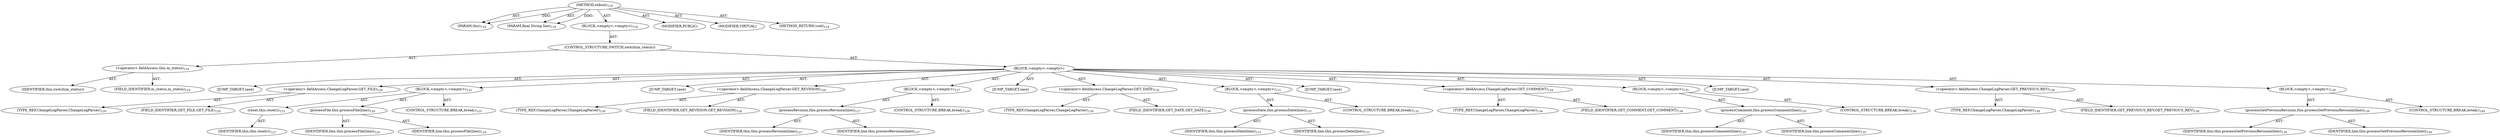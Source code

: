 digraph "stdout" {  
"111669149697" [label = <(METHOD,stdout)<SUB>118</SUB>> ]
"115964116992" [label = <(PARAM,this)<SUB>118</SUB>> ]
"115964116997" [label = <(PARAM,final String line)<SUB>118</SUB>> ]
"25769803778" [label = <(BLOCK,&lt;empty&gt;,&lt;empty&gt;)<SUB>118</SUB>> ]
"47244640257" [label = <(CONTROL_STRUCTURE,SWITCH,switch(m_status))> ]
"30064771086" [label = <(&lt;operator&gt;.fieldAccess,this.m_status)<SUB>119</SUB>> ]
"68719476755" [label = <(IDENTIFIER,this,switch(m_status))> ]
"55834574850" [label = <(FIELD_IDENTIFIER,m_status,m_status)<SUB>119</SUB>> ]
"25769803779" [label = <(BLOCK,&lt;empty&gt;,&lt;empty&gt;)> ]
"81604378624" [label = <(JUMP_TARGET,case)> ]
"30064771087" [label = <(&lt;operator&gt;.fieldAccess,ChangeLogParser.GET_FILE)<SUB>120</SUB>> ]
"180388626433" [label = <(TYPE_REF,ChangeLogParser,ChangeLogParser)<SUB>120</SUB>> ]
"55834574851" [label = <(FIELD_IDENTIFIER,GET_FILE,GET_FILE)<SUB>120</SUB>> ]
"25769803780" [label = <(BLOCK,&lt;empty&gt;,&lt;empty&gt;)<SUB>123</SUB>> ]
"30064771088" [label = <(reset,this.reset())<SUB>123</SUB>> ]
"68719476736" [label = <(IDENTIFIER,this,this.reset())<SUB>123</SUB>> ]
"30064771089" [label = <(processFile,this.processFile(line))<SUB>124</SUB>> ]
"68719476737" [label = <(IDENTIFIER,this,this.processFile(line))<SUB>124</SUB>> ]
"68719476756" [label = <(IDENTIFIER,line,this.processFile(line))<SUB>124</SUB>> ]
"47244640258" [label = <(CONTROL_STRUCTURE,BREAK,break;)<SUB>125</SUB>> ]
"81604378625" [label = <(JUMP_TARGET,case)> ]
"30064771090" [label = <(&lt;operator&gt;.fieldAccess,ChangeLogParser.GET_REVISION)<SUB>126</SUB>> ]
"180388626434" [label = <(TYPE_REF,ChangeLogParser,ChangeLogParser)<SUB>126</SUB>> ]
"55834574852" [label = <(FIELD_IDENTIFIER,GET_REVISION,GET_REVISION)<SUB>126</SUB>> ]
"25769803781" [label = <(BLOCK,&lt;empty&gt;,&lt;empty&gt;)<SUB>127</SUB>> ]
"30064771091" [label = <(processRevision,this.processRevision(line))<SUB>127</SUB>> ]
"68719476738" [label = <(IDENTIFIER,this,this.processRevision(line))<SUB>127</SUB>> ]
"68719476757" [label = <(IDENTIFIER,line,this.processRevision(line))<SUB>127</SUB>> ]
"47244640259" [label = <(CONTROL_STRUCTURE,BREAK,break;)<SUB>128</SUB>> ]
"81604378626" [label = <(JUMP_TARGET,case)> ]
"30064771092" [label = <(&lt;operator&gt;.fieldAccess,ChangeLogParser.GET_DATE)<SUB>130</SUB>> ]
"180388626435" [label = <(TYPE_REF,ChangeLogParser,ChangeLogParser)<SUB>130</SUB>> ]
"55834574853" [label = <(FIELD_IDENTIFIER,GET_DATE,GET_DATE)<SUB>130</SUB>> ]
"25769803782" [label = <(BLOCK,&lt;empty&gt;,&lt;empty&gt;)<SUB>131</SUB>> ]
"30064771093" [label = <(processDate,this.processDate(line))<SUB>131</SUB>> ]
"68719476739" [label = <(IDENTIFIER,this,this.processDate(line))<SUB>131</SUB>> ]
"68719476758" [label = <(IDENTIFIER,line,this.processDate(line))<SUB>131</SUB>> ]
"47244640260" [label = <(CONTROL_STRUCTURE,BREAK,break;)<SUB>132</SUB>> ]
"81604378627" [label = <(JUMP_TARGET,case)> ]
"30064771094" [label = <(&lt;operator&gt;.fieldAccess,ChangeLogParser.GET_COMMENT)<SUB>134</SUB>> ]
"180388626436" [label = <(TYPE_REF,ChangeLogParser,ChangeLogParser)<SUB>134</SUB>> ]
"55834574854" [label = <(FIELD_IDENTIFIER,GET_COMMENT,GET_COMMENT)<SUB>134</SUB>> ]
"25769803783" [label = <(BLOCK,&lt;empty&gt;,&lt;empty&gt;)<SUB>135</SUB>> ]
"30064771095" [label = <(processComment,this.processComment(line))<SUB>135</SUB>> ]
"68719476740" [label = <(IDENTIFIER,this,this.processComment(line))<SUB>135</SUB>> ]
"68719476759" [label = <(IDENTIFIER,line,this.processComment(line))<SUB>135</SUB>> ]
"47244640261" [label = <(CONTROL_STRUCTURE,BREAK,break;)<SUB>136</SUB>> ]
"81604378628" [label = <(JUMP_TARGET,case)> ]
"30064771096" [label = <(&lt;operator&gt;.fieldAccess,ChangeLogParser.GET_PREVIOUS_REV)<SUB>138</SUB>> ]
"180388626437" [label = <(TYPE_REF,ChangeLogParser,ChangeLogParser)<SUB>138</SUB>> ]
"55834574855" [label = <(FIELD_IDENTIFIER,GET_PREVIOUS_REV,GET_PREVIOUS_REV)<SUB>138</SUB>> ]
"25769803784" [label = <(BLOCK,&lt;empty&gt;,&lt;empty&gt;)<SUB>139</SUB>> ]
"30064771097" [label = <(processGetPreviousRevision,this.processGetPreviousRevision(line))<SUB>139</SUB>> ]
"68719476741" [label = <(IDENTIFIER,this,this.processGetPreviousRevision(line))<SUB>139</SUB>> ]
"68719476760" [label = <(IDENTIFIER,line,this.processGetPreviousRevision(line))<SUB>139</SUB>> ]
"47244640262" [label = <(CONTROL_STRUCTURE,BREAK,break;)<SUB>140</SUB>> ]
"133143986197" [label = <(MODIFIER,PUBLIC)> ]
"133143986198" [label = <(MODIFIER,VIRTUAL)> ]
"128849018881" [label = <(METHOD_RETURN,void)<SUB>118</SUB>> ]
  "111669149697" -> "115964116992"  [ label = "AST: "] 
  "111669149697" -> "115964116997"  [ label = "AST: "] 
  "111669149697" -> "25769803778"  [ label = "AST: "] 
  "111669149697" -> "133143986197"  [ label = "AST: "] 
  "111669149697" -> "133143986198"  [ label = "AST: "] 
  "111669149697" -> "128849018881"  [ label = "AST: "] 
  "25769803778" -> "47244640257"  [ label = "AST: "] 
  "47244640257" -> "30064771086"  [ label = "AST: "] 
  "47244640257" -> "25769803779"  [ label = "AST: "] 
  "30064771086" -> "68719476755"  [ label = "AST: "] 
  "30064771086" -> "55834574850"  [ label = "AST: "] 
  "25769803779" -> "81604378624"  [ label = "AST: "] 
  "25769803779" -> "30064771087"  [ label = "AST: "] 
  "25769803779" -> "25769803780"  [ label = "AST: "] 
  "25769803779" -> "81604378625"  [ label = "AST: "] 
  "25769803779" -> "30064771090"  [ label = "AST: "] 
  "25769803779" -> "25769803781"  [ label = "AST: "] 
  "25769803779" -> "81604378626"  [ label = "AST: "] 
  "25769803779" -> "30064771092"  [ label = "AST: "] 
  "25769803779" -> "25769803782"  [ label = "AST: "] 
  "25769803779" -> "81604378627"  [ label = "AST: "] 
  "25769803779" -> "30064771094"  [ label = "AST: "] 
  "25769803779" -> "25769803783"  [ label = "AST: "] 
  "25769803779" -> "81604378628"  [ label = "AST: "] 
  "25769803779" -> "30064771096"  [ label = "AST: "] 
  "25769803779" -> "25769803784"  [ label = "AST: "] 
  "30064771087" -> "180388626433"  [ label = "AST: "] 
  "30064771087" -> "55834574851"  [ label = "AST: "] 
  "25769803780" -> "30064771088"  [ label = "AST: "] 
  "25769803780" -> "30064771089"  [ label = "AST: "] 
  "25769803780" -> "47244640258"  [ label = "AST: "] 
  "30064771088" -> "68719476736"  [ label = "AST: "] 
  "30064771089" -> "68719476737"  [ label = "AST: "] 
  "30064771089" -> "68719476756"  [ label = "AST: "] 
  "30064771090" -> "180388626434"  [ label = "AST: "] 
  "30064771090" -> "55834574852"  [ label = "AST: "] 
  "25769803781" -> "30064771091"  [ label = "AST: "] 
  "25769803781" -> "47244640259"  [ label = "AST: "] 
  "30064771091" -> "68719476738"  [ label = "AST: "] 
  "30064771091" -> "68719476757"  [ label = "AST: "] 
  "30064771092" -> "180388626435"  [ label = "AST: "] 
  "30064771092" -> "55834574853"  [ label = "AST: "] 
  "25769803782" -> "30064771093"  [ label = "AST: "] 
  "25769803782" -> "47244640260"  [ label = "AST: "] 
  "30064771093" -> "68719476739"  [ label = "AST: "] 
  "30064771093" -> "68719476758"  [ label = "AST: "] 
  "30064771094" -> "180388626436"  [ label = "AST: "] 
  "30064771094" -> "55834574854"  [ label = "AST: "] 
  "25769803783" -> "30064771095"  [ label = "AST: "] 
  "25769803783" -> "47244640261"  [ label = "AST: "] 
  "30064771095" -> "68719476740"  [ label = "AST: "] 
  "30064771095" -> "68719476759"  [ label = "AST: "] 
  "30064771096" -> "180388626437"  [ label = "AST: "] 
  "30064771096" -> "55834574855"  [ label = "AST: "] 
  "25769803784" -> "30064771097"  [ label = "AST: "] 
  "25769803784" -> "47244640262"  [ label = "AST: "] 
  "30064771097" -> "68719476741"  [ label = "AST: "] 
  "30064771097" -> "68719476760"  [ label = "AST: "] 
  "111669149697" -> "115964116992"  [ label = "DDG: "] 
  "111669149697" -> "115964116997"  [ label = "DDG: "] 
}
